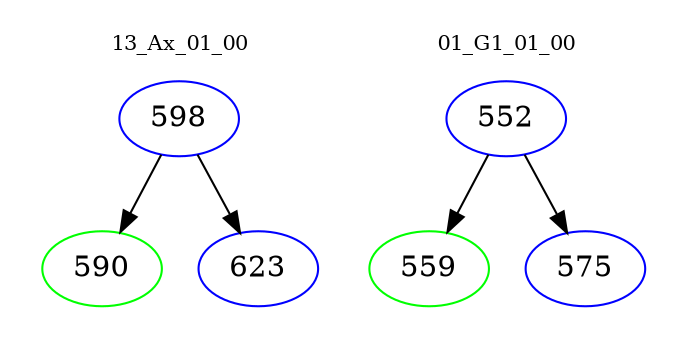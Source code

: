 digraph{
subgraph cluster_0 {
color = white
label = "13_Ax_01_00";
fontsize=10;
T0_598 [label="598", color="blue"]
T0_598 -> T0_590 [color="black"]
T0_590 [label="590", color="green"]
T0_598 -> T0_623 [color="black"]
T0_623 [label="623", color="blue"]
}
subgraph cluster_1 {
color = white
label = "01_G1_01_00";
fontsize=10;
T1_552 [label="552", color="blue"]
T1_552 -> T1_559 [color="black"]
T1_559 [label="559", color="green"]
T1_552 -> T1_575 [color="black"]
T1_575 [label="575", color="blue"]
}
}
